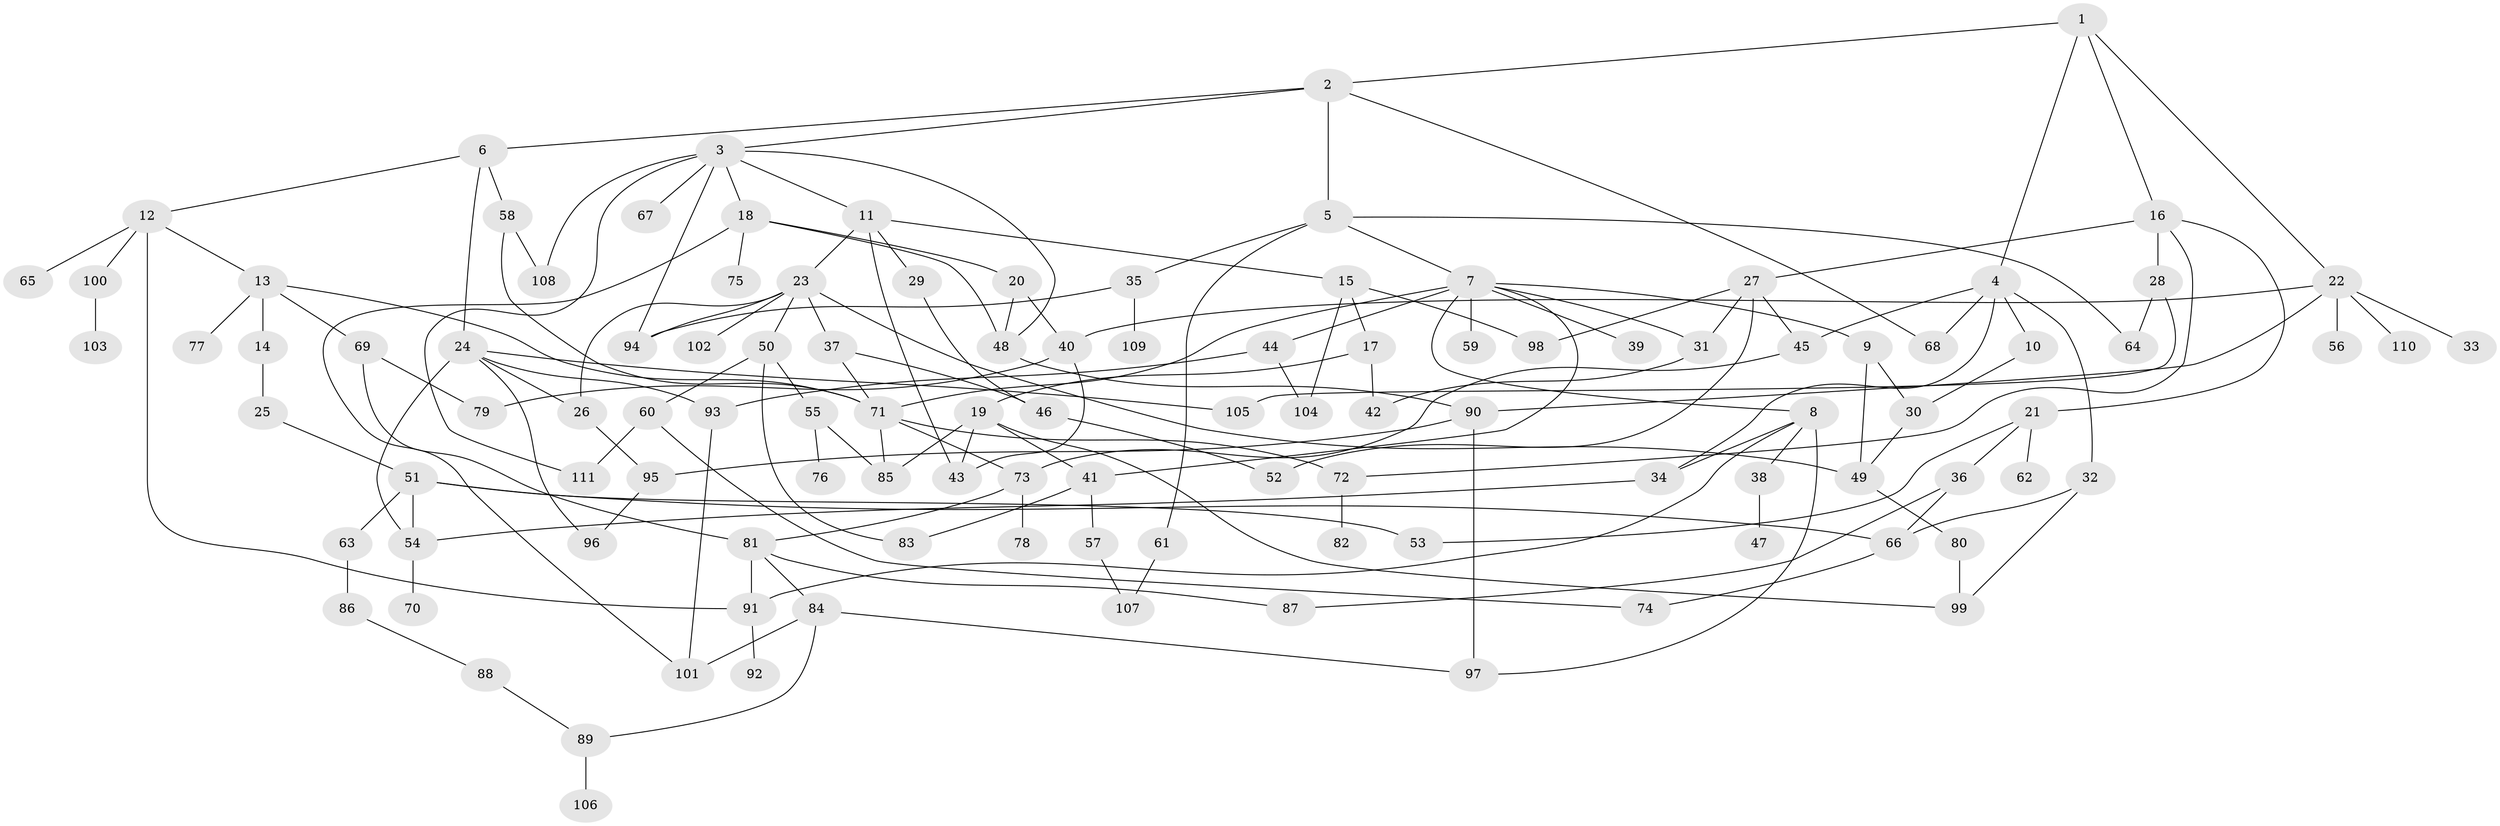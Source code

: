 // Generated by graph-tools (version 1.1) at 2025/41/03/09/25 04:41:37]
// undirected, 111 vertices, 166 edges
graph export_dot {
graph [start="1"]
  node [color=gray90,style=filled];
  1;
  2;
  3;
  4;
  5;
  6;
  7;
  8;
  9;
  10;
  11;
  12;
  13;
  14;
  15;
  16;
  17;
  18;
  19;
  20;
  21;
  22;
  23;
  24;
  25;
  26;
  27;
  28;
  29;
  30;
  31;
  32;
  33;
  34;
  35;
  36;
  37;
  38;
  39;
  40;
  41;
  42;
  43;
  44;
  45;
  46;
  47;
  48;
  49;
  50;
  51;
  52;
  53;
  54;
  55;
  56;
  57;
  58;
  59;
  60;
  61;
  62;
  63;
  64;
  65;
  66;
  67;
  68;
  69;
  70;
  71;
  72;
  73;
  74;
  75;
  76;
  77;
  78;
  79;
  80;
  81;
  82;
  83;
  84;
  85;
  86;
  87;
  88;
  89;
  90;
  91;
  92;
  93;
  94;
  95;
  96;
  97;
  98;
  99;
  100;
  101;
  102;
  103;
  104;
  105;
  106;
  107;
  108;
  109;
  110;
  111;
  1 -- 2;
  1 -- 4;
  1 -- 16;
  1 -- 22;
  2 -- 3;
  2 -- 5;
  2 -- 6;
  2 -- 68;
  3 -- 11;
  3 -- 18;
  3 -- 48;
  3 -- 67;
  3 -- 108;
  3 -- 94;
  3 -- 111;
  4 -- 10;
  4 -- 32;
  4 -- 34;
  4 -- 45;
  4 -- 68;
  5 -- 7;
  5 -- 35;
  5 -- 61;
  5 -- 64;
  6 -- 12;
  6 -- 24;
  6 -- 58;
  7 -- 8;
  7 -- 9;
  7 -- 31;
  7 -- 39;
  7 -- 44;
  7 -- 59;
  7 -- 41;
  7 -- 71;
  8 -- 38;
  8 -- 91;
  8 -- 97;
  8 -- 34;
  9 -- 30;
  9 -- 49;
  10 -- 30;
  11 -- 15;
  11 -- 23;
  11 -- 29;
  11 -- 43;
  12 -- 13;
  12 -- 65;
  12 -- 91;
  12 -- 100;
  13 -- 14;
  13 -- 69;
  13 -- 71;
  13 -- 77;
  14 -- 25;
  15 -- 17;
  15 -- 98;
  15 -- 104;
  16 -- 21;
  16 -- 27;
  16 -- 28;
  16 -- 72;
  17 -- 19;
  17 -- 42;
  18 -- 20;
  18 -- 75;
  18 -- 101;
  18 -- 48;
  19 -- 41;
  19 -- 43;
  19 -- 99;
  19 -- 85;
  20 -- 40;
  20 -- 48;
  21 -- 36;
  21 -- 53;
  21 -- 62;
  22 -- 33;
  22 -- 40;
  22 -- 56;
  22 -- 90;
  22 -- 110;
  23 -- 37;
  23 -- 50;
  23 -- 102;
  23 -- 49;
  23 -- 26;
  23 -- 94;
  24 -- 26;
  24 -- 93;
  24 -- 96;
  24 -- 105;
  24 -- 54;
  25 -- 51;
  26 -- 95;
  27 -- 52;
  27 -- 45;
  27 -- 98;
  27 -- 31;
  28 -- 64;
  28 -- 105;
  29 -- 46;
  30 -- 49;
  31 -- 42;
  32 -- 99;
  32 -- 66;
  34 -- 54;
  35 -- 94;
  35 -- 109;
  36 -- 66;
  36 -- 87;
  37 -- 46;
  37 -- 71;
  38 -- 47;
  40 -- 79;
  40 -- 43;
  41 -- 57;
  41 -- 83;
  44 -- 104;
  44 -- 93;
  45 -- 73;
  46 -- 52;
  48 -- 90;
  49 -- 80;
  50 -- 55;
  50 -- 60;
  50 -- 83;
  51 -- 63;
  51 -- 66;
  51 -- 54;
  51 -- 53;
  54 -- 70;
  55 -- 76;
  55 -- 85;
  57 -- 107;
  58 -- 108;
  58 -- 71;
  60 -- 74;
  60 -- 111;
  61 -- 107;
  63 -- 86;
  66 -- 74;
  69 -- 79;
  69 -- 81;
  71 -- 72;
  71 -- 85;
  71 -- 73;
  72 -- 82;
  73 -- 78;
  73 -- 81;
  80 -- 99;
  81 -- 84;
  81 -- 87;
  81 -- 91;
  84 -- 89;
  84 -- 101;
  84 -- 97;
  86 -- 88;
  88 -- 89;
  89 -- 106;
  90 -- 95;
  90 -- 97;
  91 -- 92;
  93 -- 101;
  95 -- 96;
  100 -- 103;
}
